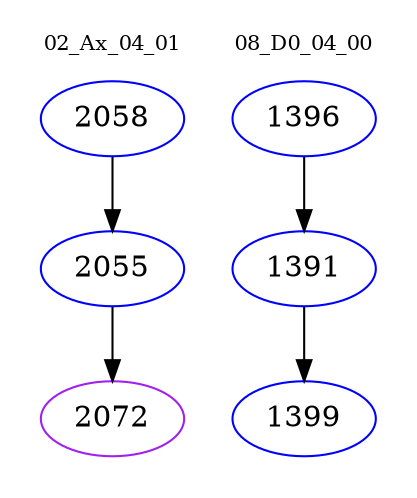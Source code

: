 digraph{
subgraph cluster_0 {
color = white
label = "02_Ax_04_01";
fontsize=10;
T0_2058 [label="2058", color="blue"]
T0_2058 -> T0_2055 [color="black"]
T0_2055 [label="2055", color="blue"]
T0_2055 -> T0_2072 [color="black"]
T0_2072 [label="2072", color="purple"]
}
subgraph cluster_1 {
color = white
label = "08_D0_04_00";
fontsize=10;
T1_1396 [label="1396", color="blue"]
T1_1396 -> T1_1391 [color="black"]
T1_1391 [label="1391", color="blue"]
T1_1391 -> T1_1399 [color="black"]
T1_1399 [label="1399", color="blue"]
}
}
